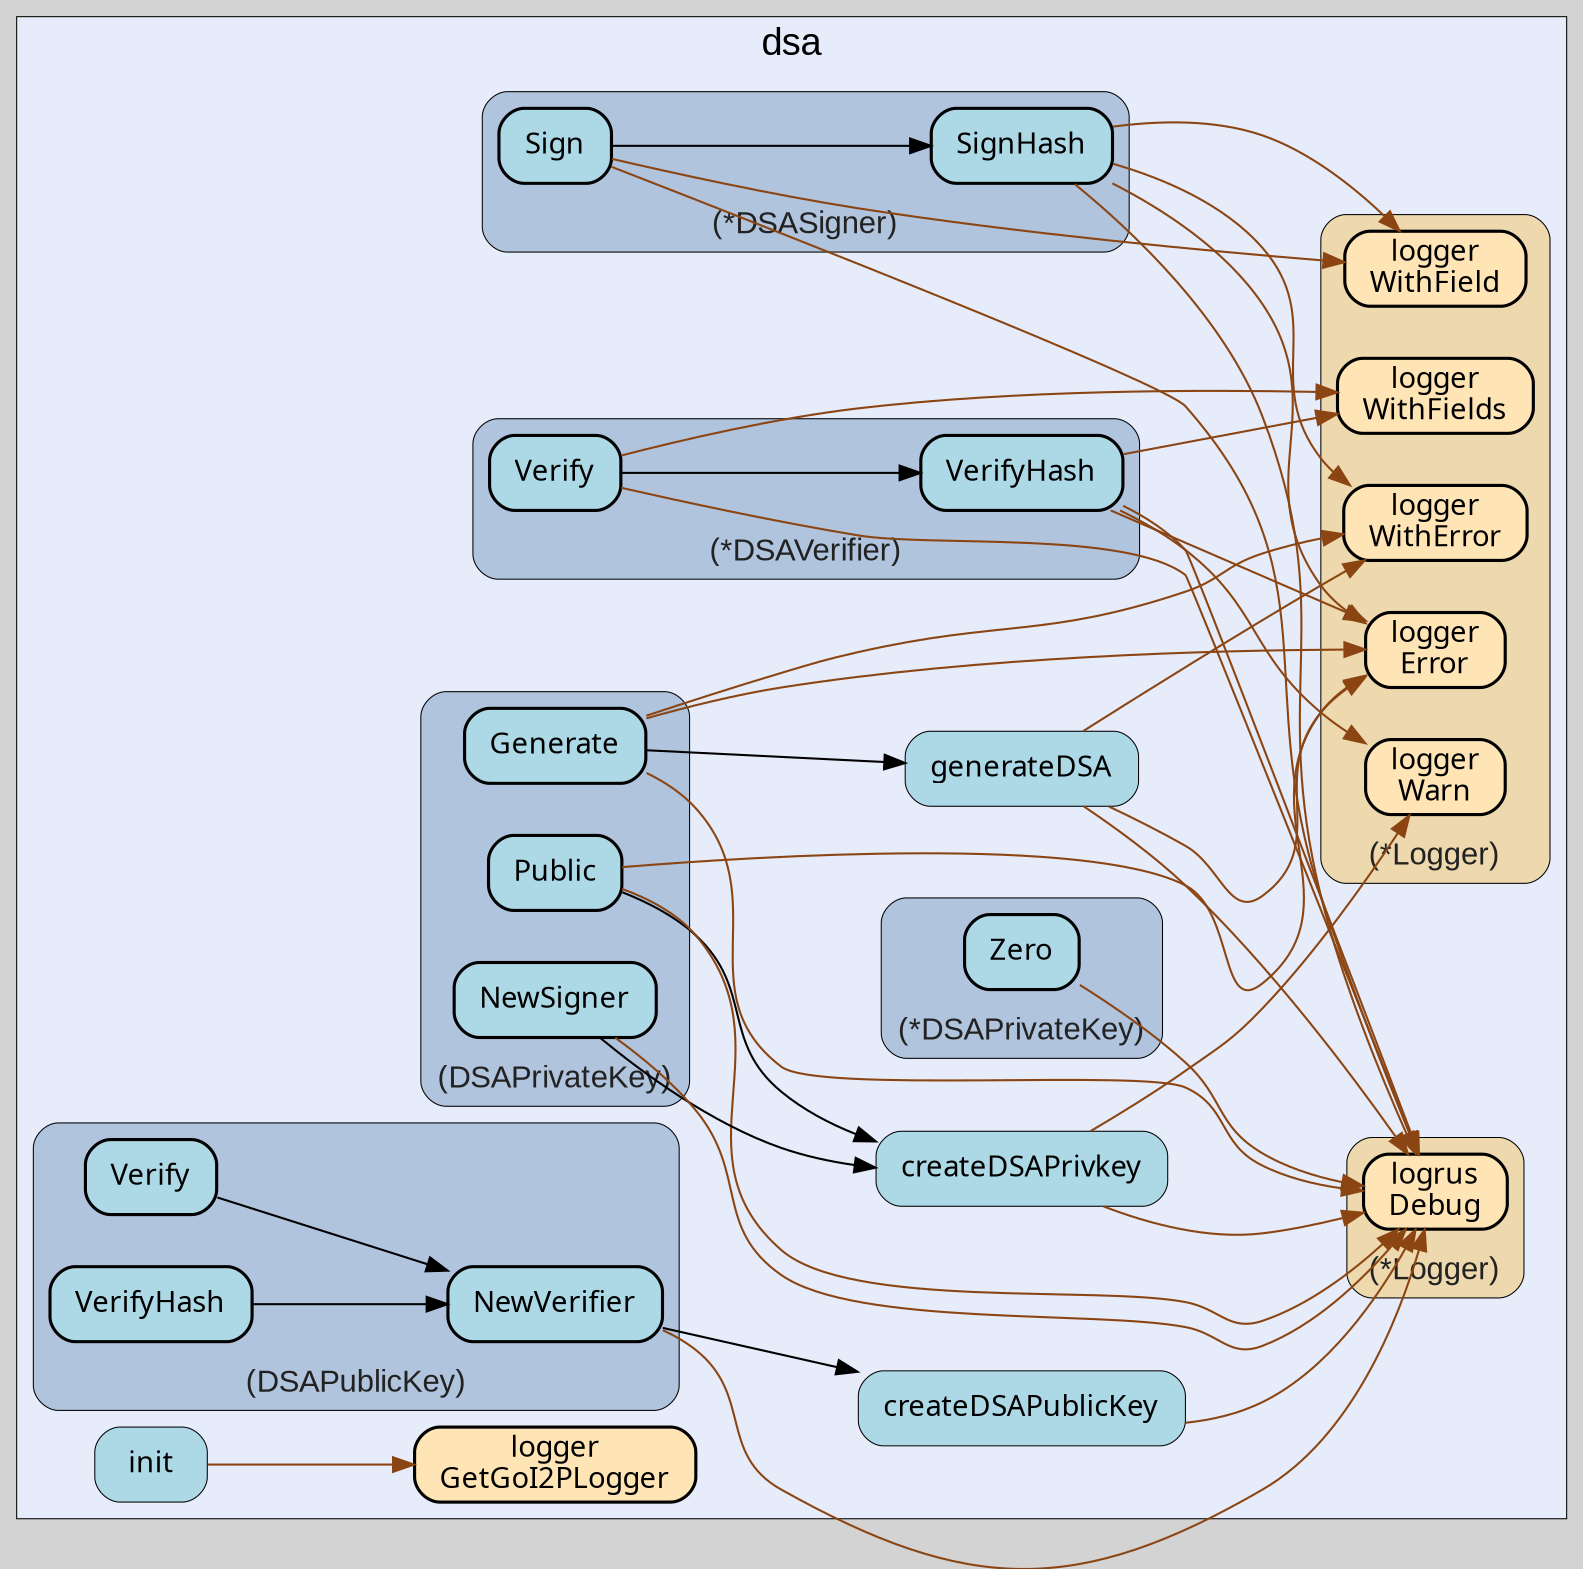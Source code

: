 digraph gocallvis {
    label="";
    labeljust="l";
    fontname="Arial";
    fontsize="14";
    rankdir="LR";
    bgcolor="lightgray";
    style="solid";
    penwidth="0.5";
    pad="0.0";
    nodesep="0.35";

    node [shape="box" style="filled,rounded" fillcolor="honeydew" fontname="Verdana" penwidth="1.0" margin="0.16,0.0"];
    edge [minlen="2"]

    subgraph "cluster_focus" {
        bgcolor="#e6ecfa";
label="dsa";
labelloc="t";
labeljust="c";
fontsize="18";
        
        "github.com/go-i2p/crypto/dsa.generateDSA" [ fillcolor="lightblue" label="generateDSA" penwidth="0.5" tooltip="github.com/go-i2p/crypto/dsa.generateDSA | defined in utils.go:14\nat utils.go:15: calling [(*github.com/sirupsen/logrus.Logger).Debug]\nat utils.go:25: calling [(*github.com/sirupsen/logrus.Logger).Debug]\nat utils.go:23: calling [(*github.com/go-i2p/logger.Logger).Error]\nat utils.go:23: calling [(*github.com/go-i2p/logger.Logger).WithError]" ]
        "github.com/go-i2p/crypto/dsa.init" [ label="init" penwidth="0.5" tooltip="github.com/go-i2p/crypto/dsa.init | defined in .:0\nat constants.go:7: calling [github.com/go-i2p/logger.GetGoI2PLogger]" fillcolor="lightblue" ]
        "github.com/go-i2p/logger.GetGoI2PLogger" [ tooltip="github.com/go-i2p/logger.GetGoI2PLogger | defined in log.go:120" fillcolor="moccasin" label="logger\nGetGoI2PLogger" penwidth="1.5" ]
        "github.com/go-i2p/crypto/dsa.createDSAPrivkey" [ fillcolor="lightblue" label="createDSAPrivkey" penwidth="0.5" tooltip="github.com/go-i2p/crypto/dsa.createDSAPrivkey | defined in utils.go:48\nat utils.go:49: calling [(*github.com/sirupsen/logrus.Logger).Debug]\nat utils.go:63: calling [(*github.com/sirupsen/logrus.Logger).Debug]\nat utils.go:66: calling [(*github.com/go-i2p/logger.Logger).Warn]" ]
        "github.com/go-i2p/crypto/dsa.createDSAPublicKey" [ fillcolor="lightblue" label="createDSAPublicKey" penwidth="0.5" tooltip="github.com/go-i2p/crypto/dsa.createDSAPublicKey | defined in utils.go:34\nat utils.go:35: calling [(*github.com/sirupsen/logrus.Logger).Debug]" ]
        
        subgraph "cluster_*github.com/go-i2p/crypto/dsa.DSAPrivateKey" {
        label="(*DSAPrivateKey)";
tooltip="type: *github.com/go-i2p/crypto/dsa.DSAPrivateKey";
penwidth="0.5";
fontsize="15";
fontcolor="#222222";
labelloc="b";
style="rounded,filled";
fillcolor="lightsteelblue";
        
        "(*github.com/go-i2p/crypto/dsa.DSAPrivateKey).Zero" [ tooltip="(*github.com/go-i2p/crypto/dsa.DSAPrivateKey).Zero | defined in dsa_private_key.go:91\nat dsa_private_key.go:96: calling [(*github.com/sirupsen/logrus.Logger).Debug]" fillcolor="lightblue" label="Zero" penwidth="1.5" ]
        
    }

        subgraph "cluster_*github.com/go-i2p/crypto/dsa.DSASigner" {
        fontsize="15";
style="rounded,filled";
fillcolor="lightsteelblue";
penwidth="0.5";
fontcolor="#222222";
labelloc="b";
label="(*DSASigner)";
tooltip="type: *github.com/go-i2p/crypto/dsa.DSASigner";
        
        "(*github.com/go-i2p/crypto/dsa.DSASigner).SignHash" [ tooltip="(*github.com/go-i2p/crypto/dsa.DSASigner).SignHash | defined in dsa_signer.go:36\nat dsa_signer.go:37: calling [(*github.com/sirupsen/logrus.Logger).Debug]\nat dsa_signer.go:52: calling [(*github.com/sirupsen/logrus.Logger).Debug]\nat dsa_signer.go:54: calling [(*github.com/go-i2p/logger.Logger).Error]\nat dsa_signer.go:37: calling [(*github.com/go-i2p/logger.Logger).WithField]\nat dsa_signer.go:52: calling [(*github.com/go-i2p/logger.Logger).WithField]\nat dsa_signer.go:54: calling [(*github.com/go-i2p/logger.Logger).WithError]" fillcolor="lightblue" label="SignHash" penwidth="1.5" ]
        "(*github.com/go-i2p/crypto/dsa.DSASigner).Sign" [ penwidth="1.5" tooltip="(*github.com/go-i2p/crypto/dsa.DSASigner).Sign | defined in dsa_signer.go:23\nat dsa_signer.go:24: calling [(*github.com/sirupsen/logrus.Logger).Debug]\nat dsa_signer.go:27: calling [(*github.com/go-i2p/crypto/dsa.DSASigner).SignHash]\nat dsa_signer.go:24: calling [(*github.com/go-i2p/logger.Logger).WithField]" fillcolor="lightblue" label="Sign" ]
        
    }

        subgraph "cluster_*github.com/go-i2p/crypto/dsa.DSAVerifier" {
        penwidth="0.5";
fontsize="15";
style="rounded,filled";
fillcolor="lightsteelblue";
label="(*DSAVerifier)";
fontcolor="#222222";
labelloc="b";
tooltip="type: *github.com/go-i2p/crypto/dsa.DSAVerifier";
        
        "(*github.com/go-i2p/crypto/dsa.DSAVerifier).Verify" [ fillcolor="lightblue" label="Verify" penwidth="1.5" tooltip="(*github.com/go-i2p/crypto/dsa.DSAVerifier).Verify | defined in dsa_verifier.go:25\nat dsa_verifier.go:29: calling [(*github.com/sirupsen/logrus.Logger).Debug]\nat dsa_verifier.go:32: calling [(*github.com/go-i2p/crypto/dsa.DSAVerifier).VerifyHash]\nat dsa_verifier.go:26: calling [(*github.com/go-i2p/logger.Logger).WithFields]" ]
        "(*github.com/go-i2p/crypto/dsa.DSAVerifier).VerifyHash" [ fillcolor="lightblue" label="VerifyHash" penwidth="1.5" tooltip="(*github.com/go-i2p/crypto/dsa.DSAVerifier).VerifyHash | defined in dsa_verifier.go:42\nat dsa_verifier.go:43: calling [(*github.com/go-i2p/logger.Logger).WithFields]\nat dsa_verifier.go:63: calling [(*github.com/go-i2p/logger.Logger).Error]\nat dsa_verifier.go:58: calling [(*github.com/go-i2p/logger.Logger).Warn]\nat dsa_verifier.go:46: calling [(*github.com/sirupsen/logrus.Logger).Debug]\nat dsa_verifier.go:55: calling [(*github.com/sirupsen/logrus.Logger).Debug]" ]
        
    }

        subgraph "cluster_*github.com/go-i2p/logger.Logger" {
        fontcolor="#222222";
labelloc="b";
style="rounded,filled";
fillcolor="wheat2";
label="(*Logger)";
tooltip="type: *github.com/go-i2p/logger.Logger";
penwidth="0.5";
fontsize="15";
        
        "(*github.com/go-i2p/logger.Logger).WithError" [ fillcolor="moccasin" label="logger\nWithError" penwidth="1.5" tooltip="(*github.com/go-i2p/logger.Logger).WithError | defined in log.go:66" ]
        "(*github.com/go-i2p/logger.Logger).Error" [ label="logger\nError" penwidth="1.5" tooltip="(*github.com/go-i2p/logger.Logger).Error | defined in log.go:42" fillcolor="moccasin" ]
        "(*github.com/go-i2p/logger.Logger).Warn" [ fillcolor="moccasin" label="logger\nWarn" penwidth="1.5" tooltip="(*github.com/go-i2p/logger.Logger).Warn | defined in log.go:30" ]
        "(*github.com/go-i2p/logger.Logger).WithField" [ fillcolor="moccasin" label="logger\nWithField" penwidth="1.5" tooltip="(*github.com/go-i2p/logger.Logger).WithField | defined in log.go:54" ]
        "(*github.com/go-i2p/logger.Logger).WithFields" [ fillcolor="moccasin" label="logger\nWithFields" penwidth="1.5" tooltip="(*github.com/go-i2p/logger.Logger).WithFields | defined in log.go:60" ]
        
    }

        subgraph "cluster_*github.com/sirupsen/logrus.Logger" {
        label="(*Logger)";
tooltip="type: *github.com/sirupsen/logrus.Logger";
penwidth="0.5";
fontsize="15";
fontcolor="#222222";
labelloc="b";
style="rounded,filled";
fillcolor="wheat2";
        
        "(*github.com/sirupsen/logrus.Logger).Debug" [ fillcolor="moccasin" label="logrus\nDebug" penwidth="1.5" tooltip="(*github.com/sirupsen/logrus.Logger).Debug | defined in logger.go:221" ]
        
    }

        subgraph "cluster_github.com/go-i2p/crypto/dsa.DSAPrivateKey" {
        penwidth="0.5";
fontsize="15";
label="(DSAPrivateKey)";
fontcolor="#222222";
labelloc="b";
style="rounded,filled";
fillcolor="lightsteelblue";
tooltip="type: github.com/go-i2p/crypto/dsa.DSAPrivateKey";
        
        "(github.com/go-i2p/crypto/dsa.DSAPrivateKey).Generate" [ penwidth="1.5" tooltip="(github.com/go-i2p/crypto/dsa.DSAPrivateKey).Generate | defined in dsa_private_key.go:62\nat dsa_private_key.go:74: calling [(*github.com/go-i2p/logger.Logger).WithError]\nat dsa_private_key.go:74: calling [(*github.com/go-i2p/logger.Logger).Error]\nat dsa_private_key.go:66: calling [github.com/go-i2p/crypto/dsa.generateDSA]\nat dsa_private_key.go:63: calling [(*github.com/sirupsen/logrus.Logger).Debug]\nat dsa_private_key.go:71: calling [(*github.com/sirupsen/logrus.Logger).Debug]" fillcolor="lightblue" label="Generate" ]
        "(github.com/go-i2p/crypto/dsa.DSAPrivateKey).Public" [ fillcolor="lightblue" label="Public" penwidth="1.5" tooltip="(github.com/go-i2p/crypto/dsa.DSAPrivateKey).Public | defined in dsa_private_key.go:35\nat dsa_private_key.go:40: calling [(*github.com/go-i2p/logger.Logger).Error]\nat dsa_private_key.go:38: calling [github.com/go-i2p/crypto/dsa.createDSAPrivkey]\nat dsa_private_key.go:45: calling [(*github.com/sirupsen/logrus.Logger).Debug]" ]
        "(github.com/go-i2p/crypto/dsa.DSAPrivateKey).NewSigner" [ label="NewSigner" penwidth="1.5" tooltip="(github.com/go-i2p/crypto/dsa.DSAPrivateKey).NewSigner | defined in dsa_private_key.go:22\nat dsa_private_key.go:26: calling [github.com/go-i2p/crypto/dsa.createDSAPrivkey]\nat dsa_private_key.go:23: calling [(*github.com/sirupsen/logrus.Logger).Debug]" fillcolor="lightblue" ]
        
    }

        subgraph "cluster_github.com/go-i2p/crypto/dsa.DSAPublicKey" {
        penwidth="0.5";
fontsize="15";
fontcolor="#222222";
labelloc="b";
fillcolor="lightsteelblue";
label="(DSAPublicKey)";
style="rounded,filled";
tooltip="type: github.com/go-i2p/crypto/dsa.DSAPublicKey";
        
        "(github.com/go-i2p/crypto/dsa.DSAPublicKey).NewVerifier" [ fillcolor="lightblue" label="NewVerifier" penwidth="1.5" tooltip="(github.com/go-i2p/crypto/dsa.DSAPublicKey).NewVerifier | defined in dsa_public_key.go:28\nat dsa_public_key.go:29: calling [(*github.com/sirupsen/logrus.Logger).Debug]\nat dsa_public_key.go:32: calling [github.com/go-i2p/crypto/dsa.createDSAPublicKey]" ]
        "(github.com/go-i2p/crypto/dsa.DSAPublicKey).Verify" [ fillcolor="lightblue" label="Verify" penwidth="1.5" tooltip="(github.com/go-i2p/crypto/dsa.DSAPublicKey).Verify | defined in dsa_public_key.go:50\nat dsa_public_key.go:52: calling [(github.com/go-i2p/crypto/dsa.DSAPublicKey).NewVerifier]" ]
        "(github.com/go-i2p/crypto/dsa.DSAPublicKey).VerifyHash" [ fillcolor="lightblue" label="VerifyHash" penwidth="1.5" tooltip="(github.com/go-i2p/crypto/dsa.DSAPublicKey).VerifyHash | defined in dsa_public_key.go:63\nat dsa_public_key.go:65: calling [(github.com/go-i2p/crypto/dsa.DSAPublicKey).NewVerifier]" ]
        
    }

    }

    "(*github.com/go-i2p/crypto/dsa.DSASigner).SignHash" -> "(*github.com/sirupsen/logrus.Logger).Debug" [ color="saddlebrown" tooltip="at dsa_signer.go:37: calling [(*github.com/sirupsen/logrus.Logger).Debug]\nat dsa_signer.go:52: calling [(*github.com/sirupsen/logrus.Logger).Debug]" ]
    "(*github.com/go-i2p/crypto/dsa.DSASigner).SignHash" -> "(*github.com/go-i2p/logger.Logger).Error" [ color="saddlebrown" tooltip="at dsa_signer.go:54: calling [(*github.com/go-i2p/logger.Logger).Error]" ]
    "(*github.com/go-i2p/crypto/dsa.DSAVerifier).Verify" -> "(*github.com/sirupsen/logrus.Logger).Debug" [ color="saddlebrown" tooltip="at dsa_verifier.go:29: calling [(*github.com/sirupsen/logrus.Logger).Debug]" ]
    "(*github.com/go-i2p/crypto/dsa.DSAVerifier).VerifyHash" -> "(*github.com/go-i2p/logger.Logger).WithFields" [ color="saddlebrown" tooltip="at dsa_verifier.go:43: calling [(*github.com/go-i2p/logger.Logger).WithFields]" ]
    "(*github.com/go-i2p/crypto/dsa.DSAVerifier).Verify" -> "(*github.com/go-i2p/crypto/dsa.DSAVerifier).VerifyHash" [ tooltip="at dsa_verifier.go:32: calling [(*github.com/go-i2p/crypto/dsa.DSAVerifier).VerifyHash]" ]
    "github.com/go-i2p/crypto/dsa.createDSAPrivkey" -> "(*github.com/sirupsen/logrus.Logger).Debug" [ color="saddlebrown" tooltip="at utils.go:49: calling [(*github.com/sirupsen/logrus.Logger).Debug]\nat utils.go:63: calling [(*github.com/sirupsen/logrus.Logger).Debug]" ]
    "(*github.com/go-i2p/crypto/dsa.DSAVerifier).Verify" -> "(*github.com/go-i2p/logger.Logger).WithFields" [ color="saddlebrown" tooltip="at dsa_verifier.go:26: calling [(*github.com/go-i2p/logger.Logger).WithFields]" ]
    "github.com/go-i2p/crypto/dsa.generateDSA" -> "(*github.com/sirupsen/logrus.Logger).Debug" [ color="saddlebrown" tooltip="at utils.go:15: calling [(*github.com/sirupsen/logrus.Logger).Debug]\nat utils.go:25: calling [(*github.com/sirupsen/logrus.Logger).Debug]" ]
    "(github.com/go-i2p/crypto/dsa.DSAPrivateKey).Generate" -> "(*github.com/go-i2p/logger.Logger).WithError" [ color="saddlebrown" tooltip="at dsa_private_key.go:74: calling [(*github.com/go-i2p/logger.Logger).WithError]" ]
    "(github.com/go-i2p/crypto/dsa.DSAPrivateKey).Public" -> "(*github.com/go-i2p/logger.Logger).Error" [ color="saddlebrown" tooltip="at dsa_private_key.go:40: calling [(*github.com/go-i2p/logger.Logger).Error]" ]
    "(*github.com/go-i2p/crypto/dsa.DSASigner).Sign" -> "(*github.com/sirupsen/logrus.Logger).Debug" [ tooltip="at dsa_signer.go:24: calling [(*github.com/sirupsen/logrus.Logger).Debug]" color="saddlebrown" ]
    "(github.com/go-i2p/crypto/dsa.DSAPublicKey).VerifyHash" -> "(github.com/go-i2p/crypto/dsa.DSAPublicKey).NewVerifier" [ tooltip="at dsa_public_key.go:65: calling [(github.com/go-i2p/crypto/dsa.DSAPublicKey).NewVerifier]" ]
    "(*github.com/go-i2p/crypto/dsa.DSASigner).Sign" -> "(*github.com/go-i2p/crypto/dsa.DSASigner).SignHash" [ tooltip="at dsa_signer.go:27: calling [(*github.com/go-i2p/crypto/dsa.DSASigner).SignHash]" ]
    "(github.com/go-i2p/crypto/dsa.DSAPrivateKey).Generate" -> "(*github.com/go-i2p/logger.Logger).Error" [ color="saddlebrown" tooltip="at dsa_private_key.go:74: calling [(*github.com/go-i2p/logger.Logger).Error]" ]
    "(*github.com/go-i2p/crypto/dsa.DSAPrivateKey).Zero" -> "(*github.com/sirupsen/logrus.Logger).Debug" [ color="saddlebrown" tooltip="at dsa_private_key.go:96: calling [(*github.com/sirupsen/logrus.Logger).Debug]" ]
    "github.com/go-i2p/crypto/dsa.init" -> "github.com/go-i2p/logger.GetGoI2PLogger" [ color="saddlebrown" tooltip="at constants.go:7: calling [github.com/go-i2p/logger.GetGoI2PLogger]" ]
    "(github.com/go-i2p/crypto/dsa.DSAPublicKey).Verify" -> "(github.com/go-i2p/crypto/dsa.DSAPublicKey).NewVerifier" [ tooltip="at dsa_public_key.go:52: calling [(github.com/go-i2p/crypto/dsa.DSAPublicKey).NewVerifier]" ]
    "(*github.com/go-i2p/crypto/dsa.DSASigner).SignHash" -> "(*github.com/go-i2p/logger.Logger).WithField" [ color="saddlebrown" tooltip="at dsa_signer.go:37: calling [(*github.com/go-i2p/logger.Logger).WithField]\nat dsa_signer.go:52: calling [(*github.com/go-i2p/logger.Logger).WithField]" ]
    "github.com/go-i2p/crypto/dsa.generateDSA" -> "(*github.com/go-i2p/logger.Logger).Error" [ color="saddlebrown" tooltip="at utils.go:23: calling [(*github.com/go-i2p/logger.Logger).Error]" ]
    "(github.com/go-i2p/crypto/dsa.DSAPrivateKey).Public" -> "github.com/go-i2p/crypto/dsa.createDSAPrivkey" [ tooltip="at dsa_private_key.go:38: calling [github.com/go-i2p/crypto/dsa.createDSAPrivkey]" ]
    "(github.com/go-i2p/crypto/dsa.DSAPublicKey).NewVerifier" -> "(*github.com/sirupsen/logrus.Logger).Debug" [ color="saddlebrown" tooltip="at dsa_public_key.go:29: calling [(*github.com/sirupsen/logrus.Logger).Debug]" ]
    "(github.com/go-i2p/crypto/dsa.DSAPrivateKey).NewSigner" -> "github.com/go-i2p/crypto/dsa.createDSAPrivkey" [ tooltip="at dsa_private_key.go:26: calling [github.com/go-i2p/crypto/dsa.createDSAPrivkey]" ]
    "(*github.com/go-i2p/crypto/dsa.DSAVerifier).VerifyHash" -> "(*github.com/go-i2p/logger.Logger).Error" [ color="saddlebrown" tooltip="at dsa_verifier.go:63: calling [(*github.com/go-i2p/logger.Logger).Error]" ]
    "(*github.com/go-i2p/crypto/dsa.DSAVerifier).VerifyHash" -> "(*github.com/go-i2p/logger.Logger).Warn" [ color="saddlebrown" tooltip="at dsa_verifier.go:58: calling [(*github.com/go-i2p/logger.Logger).Warn]" ]
    "github.com/go-i2p/crypto/dsa.generateDSA" -> "(*github.com/go-i2p/logger.Logger).WithError" [ color="saddlebrown" tooltip="at utils.go:23: calling [(*github.com/go-i2p/logger.Logger).WithError]" ]
    "(*github.com/go-i2p/crypto/dsa.DSAVerifier).VerifyHash" -> "(*github.com/sirupsen/logrus.Logger).Debug" [ color="saddlebrown" tooltip="at dsa_verifier.go:46: calling [(*github.com/sirupsen/logrus.Logger).Debug]\nat dsa_verifier.go:55: calling [(*github.com/sirupsen/logrus.Logger).Debug]" ]
    "(github.com/go-i2p/crypto/dsa.DSAPrivateKey).Generate" -> "github.com/go-i2p/crypto/dsa.generateDSA" [ tooltip="at dsa_private_key.go:66: calling [github.com/go-i2p/crypto/dsa.generateDSA]" ]
    "github.com/go-i2p/crypto/dsa.createDSAPrivkey" -> "(*github.com/go-i2p/logger.Logger).Warn" [ color="saddlebrown" tooltip="at utils.go:66: calling [(*github.com/go-i2p/logger.Logger).Warn]" ]
    "(github.com/go-i2p/crypto/dsa.DSAPrivateKey).Public" -> "(*github.com/sirupsen/logrus.Logger).Debug" [ color="saddlebrown" tooltip="at dsa_private_key.go:45: calling [(*github.com/sirupsen/logrus.Logger).Debug]" ]
    "github.com/go-i2p/crypto/dsa.createDSAPublicKey" -> "(*github.com/sirupsen/logrus.Logger).Debug" [ color="saddlebrown" tooltip="at utils.go:35: calling [(*github.com/sirupsen/logrus.Logger).Debug]" ]
    "(github.com/go-i2p/crypto/dsa.DSAPublicKey).NewVerifier" -> "github.com/go-i2p/crypto/dsa.createDSAPublicKey" [ tooltip="at dsa_public_key.go:32: calling [github.com/go-i2p/crypto/dsa.createDSAPublicKey]" ]
    "(*github.com/go-i2p/crypto/dsa.DSASigner).SignHash" -> "(*github.com/go-i2p/logger.Logger).WithError" [ color="saddlebrown" tooltip="at dsa_signer.go:54: calling [(*github.com/go-i2p/logger.Logger).WithError]" ]
    "(github.com/go-i2p/crypto/dsa.DSAPrivateKey).NewSigner" -> "(*github.com/sirupsen/logrus.Logger).Debug" [ tooltip="at dsa_private_key.go:23: calling [(*github.com/sirupsen/logrus.Logger).Debug]" color="saddlebrown" ]
    "(*github.com/go-i2p/crypto/dsa.DSASigner).Sign" -> "(*github.com/go-i2p/logger.Logger).WithField" [ color="saddlebrown" tooltip="at dsa_signer.go:24: calling [(*github.com/go-i2p/logger.Logger).WithField]" ]
    "(github.com/go-i2p/crypto/dsa.DSAPrivateKey).Generate" -> "(*github.com/sirupsen/logrus.Logger).Debug" [ color="saddlebrown" tooltip="at dsa_private_key.go:63: calling [(*github.com/sirupsen/logrus.Logger).Debug]\nat dsa_private_key.go:71: calling [(*github.com/sirupsen/logrus.Logger).Debug]" ]
}
